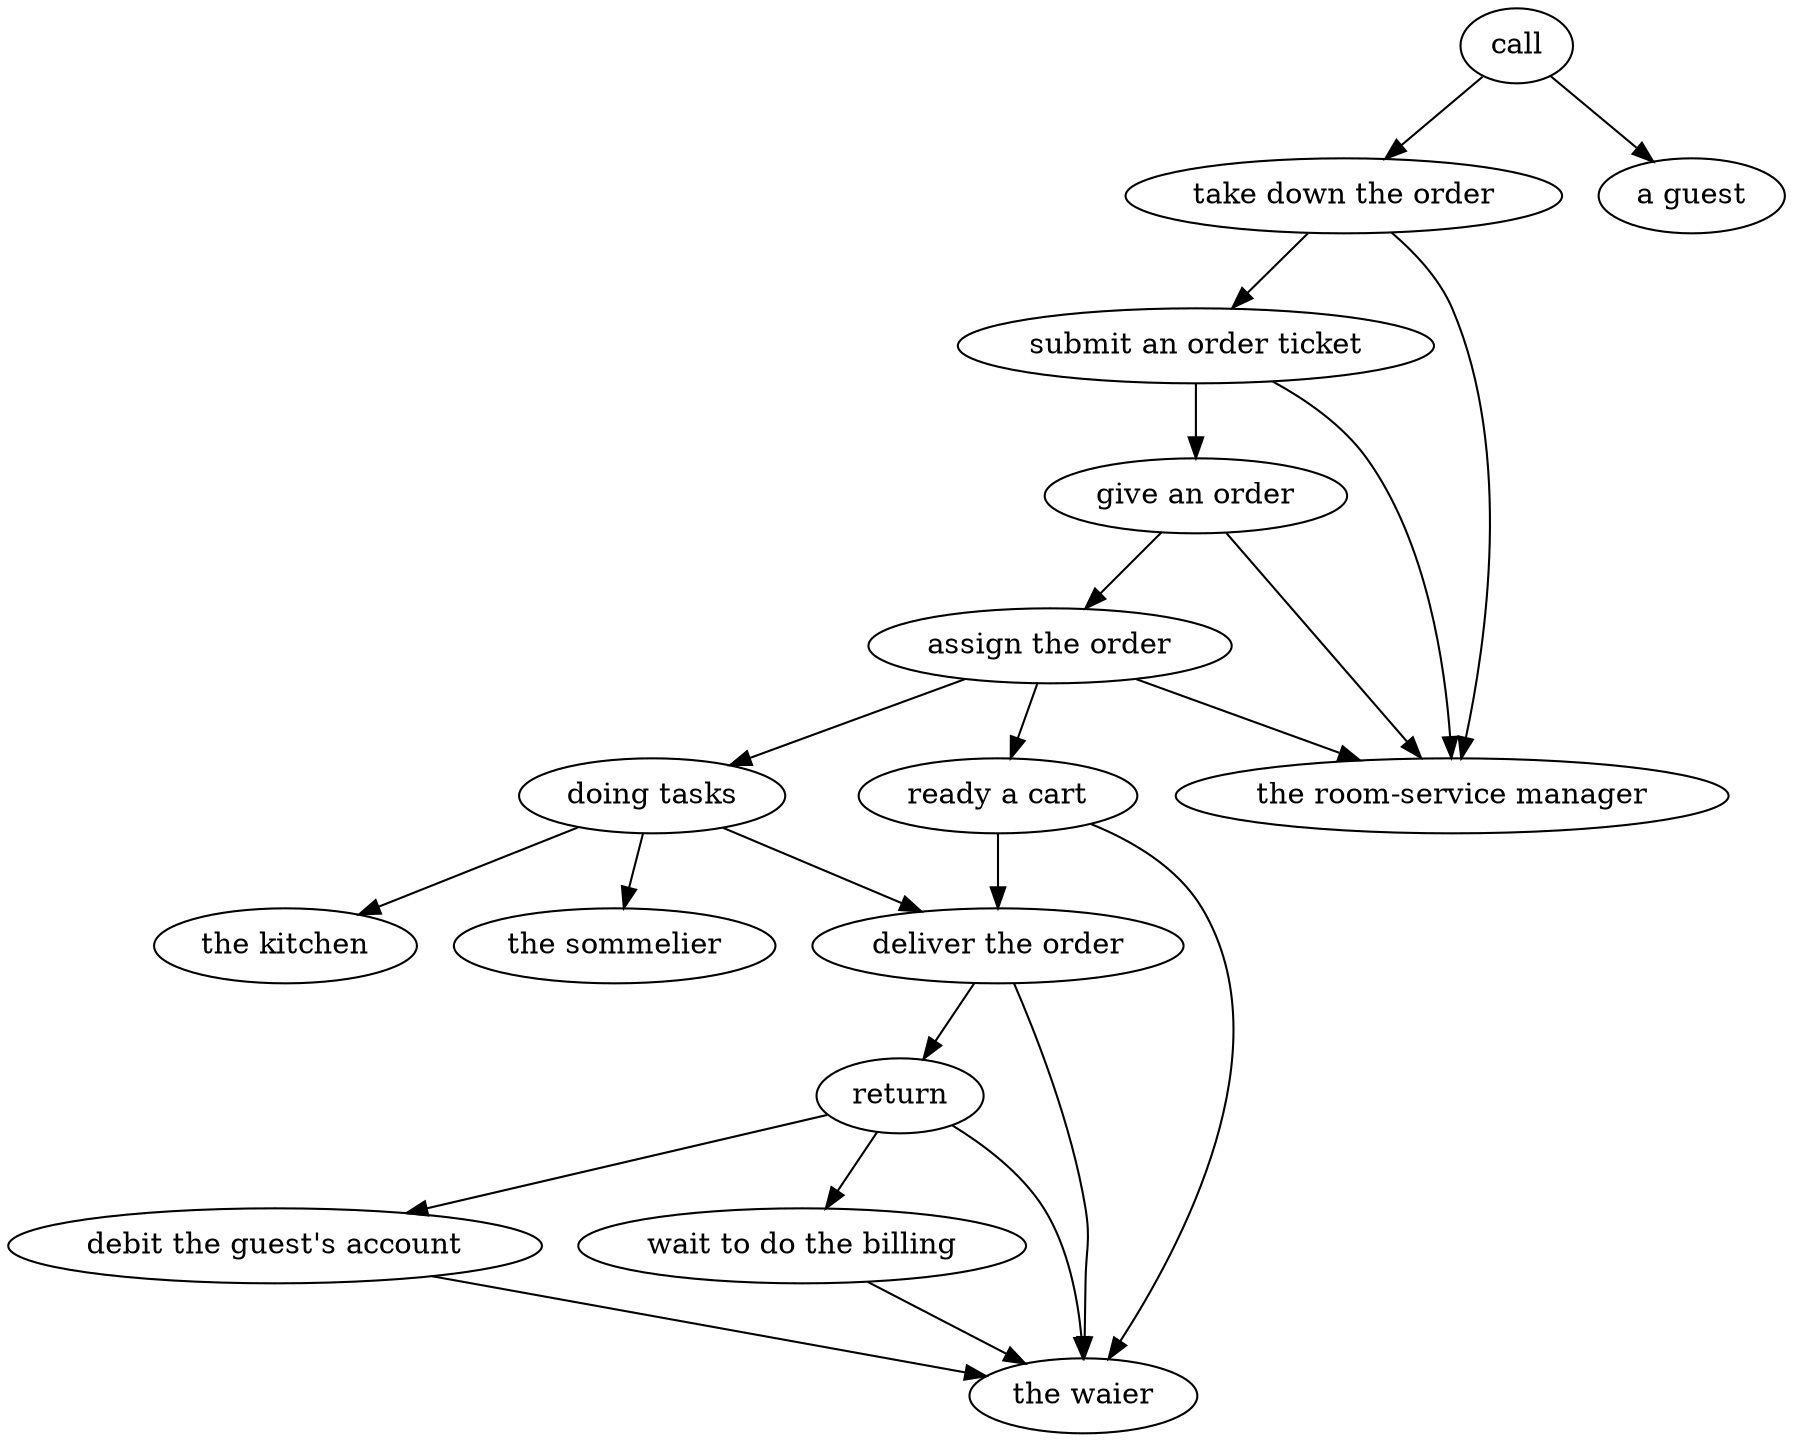 strict digraph "doc-1.3" {
	graph [name="doc-1.3"];
	call	[attrs="{'type': 'Activity', 'label': 'call'}"];
	"take down the order"	[attrs="{'type': 'Activity', 'label': 'take down the order'}"];
	call -> "take down the order"	[attrs="{'type': 'flow', 'label': 'flow'}"];
	"a guest"	[attrs="{'type': 'Actor', 'label': 'a guest'}"];
	call -> "a guest"	[attrs="{'type': 'actor performer', 'label': 'actor performer'}"];
	"submit an order ticket"	[attrs="{'type': 'Activity', 'label': 'submit an order ticket'}"];
	"take down the order" -> "submit an order ticket"	[attrs="{'type': 'flow', 'label': 'flow'}"];
	"the room-service manager"	[attrs="{'type': 'Actor', 'label': 'the room-service manager'}"];
	"take down the order" -> "the room-service manager"	[attrs="{'type': 'actor performer', 'label': 'actor performer'}"];
	"give an order"	[attrs="{'type': 'Activity', 'label': 'give an order'}"];
	"submit an order ticket" -> "give an order"	[attrs="{'type': 'flow', 'label': 'flow'}"];
	"submit an order ticket" -> "the room-service manager"	[attrs="{'type': 'actor performer', 'label': 'actor performer'}"];
	"assign the order"	[attrs="{'type': 'Activity', 'label': 'assign the order'}"];
	"give an order" -> "assign the order"	[attrs="{'type': 'flow', 'label': 'flow'}"];
	"give an order" -> "the room-service manager"	[attrs="{'type': 'actor performer', 'label': 'actor performer'}"];
	"doing tasks"	[attrs="{'type': 'Activity', 'label': 'doing tasks'}"];
	"assign the order" -> "doing tasks"	[attrs="{'type': 'flow', 'label': 'flow'}"];
	"ready a cart"	[attrs="{'type': 'Activity', 'label': 'ready a cart'}"];
	"assign the order" -> "ready a cart"	[attrs="{'type': 'flow', 'label': 'flow'}"];
	"assign the order" -> "the room-service manager"	[attrs="{'type': 'actor performer', 'label': 'actor performer'}"];
	"deliver the order"	[attrs="{'type': 'Activity', 'label': 'deliver the order'}"];
	"doing tasks" -> "deliver the order"	[attrs="{'type': 'flow', 'label': 'flow'}"];
	"the kitchen"	[attrs="{'type': 'Actor', 'label': 'the kitchen'}"];
	"doing tasks" -> "the kitchen"	[attrs="{'type': 'actor performer', 'label': 'actor performer'}"];
	"the sommelier"	[attrs="{'type': 'Actor', 'label': 'the sommelier'}"];
	"doing tasks" -> "the sommelier"	[attrs="{'type': 'actor performer', 'label': 'actor performer'}"];
	"ready a cart" -> "deliver the order"	[attrs="{'type': 'flow', 'label': 'flow'}"];
	"the waier"	[attrs="{'type': 'Actor', 'label': 'the waier'}"];
	"ready a cart" -> "the waier"	[attrs="{'type': 'actor performer', 'label': 'actor performer'}"];
	return	[attrs="{'type': 'Activity', 'label': 'return'}"];
	"deliver the order" -> return	[attrs="{'type': 'flow', 'label': 'flow'}"];
	"deliver the order" -> "the waier"	[attrs="{'type': 'actor performer', 'label': 'actor performer'}"];
	"debit the guest's account"	[attrs="{'type': 'Activity', 'label': \"debit the guest's account\"}"];
	return -> "debit the guest's account"	[attrs="{'type': 'flow', 'label': 'flow'}"];
	"wait to do the billing"	[attrs="{'type': 'Activity', 'label': 'wait to do the billing'}"];
	return -> "wait to do the billing"	[attrs="{'type': 'flow', 'label': 'flow'}"];
	return -> "the waier"	[attrs="{'type': 'actor performer', 'label': 'actor performer'}"];
	"debit the guest's account" -> "the waier"	[attrs="{'type': 'actor performer', 'label': 'actor performer'}"];
	"wait to do the billing" -> "the waier"	[attrs="{'type': 'actor performer', 'label': 'actor performer'}"];
}
